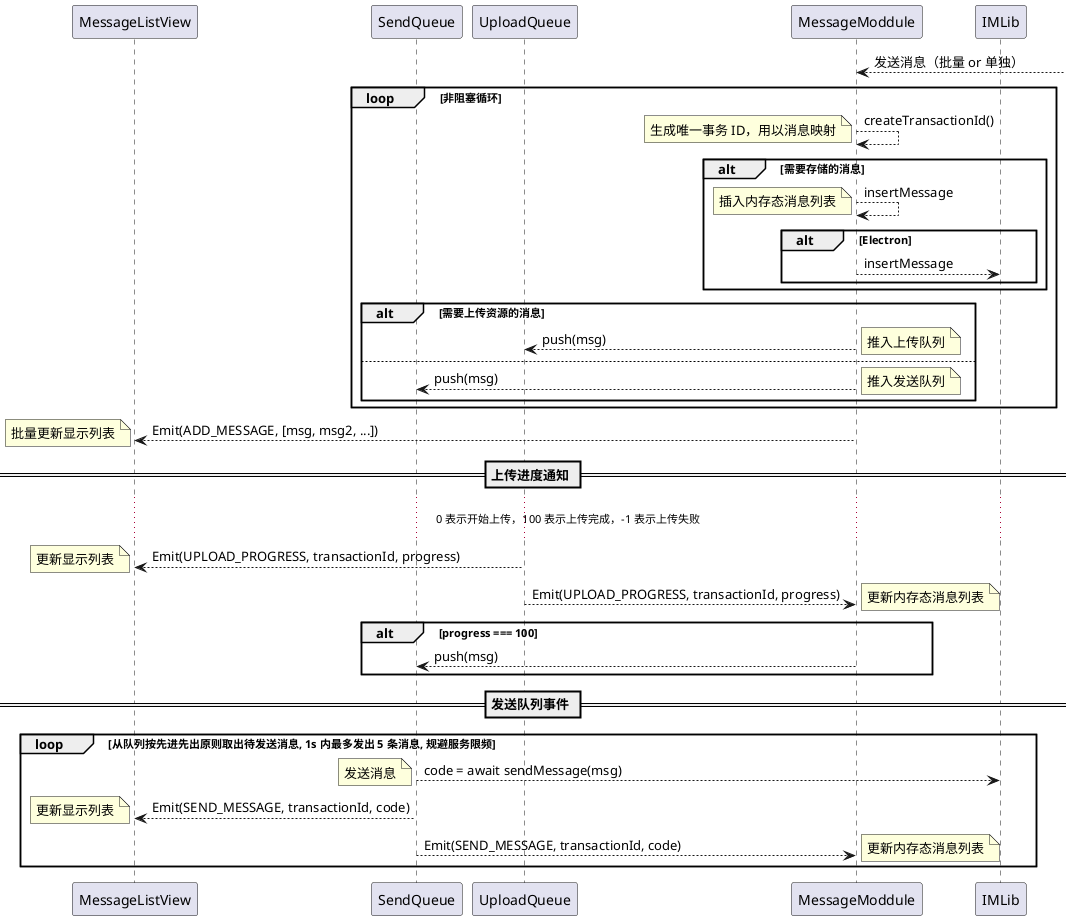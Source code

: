 @startuml msg-queue

participant MessageListView as MV
participant SendQueue as SQ
participant UploadQueue as UQ
participant MessageModdule as MM
participant IMLib

MM <--: 发送消息（批量 or 单独）
loop 非阻塞循环
  MM --> MM: createTransactionId()
  note left: 生成唯一事务 ID，用以消息映射
  alt 需要存储的消息
    MM --> MM: insertMessage
    note left: 插入内存态消息列表
    alt Electron
      MM --> IMLib: insertMessage
    end
  end
  alt 需要上传资源的消息
    MM --> UQ: push(msg)
    note right: 推入上传队列
  else
    MM --> SQ: push(msg)
    note right: 推入发送队列
  end
end

MM --> MV: Emit(ADD_MESSAGE, [msg, msg2, ...])
note left: 批量更新显示列表

== 上传进度通知 ==

... 0 表示开始上传，100 表示上传完成，-1 表示上传失败 ...

UQ --> MV: Emit(UPLOAD_PROGRESS, transactionId, progress)
note left: 更新显示列表
UQ --> MM: Emit(UPLOAD_PROGRESS, transactionId, progress)
note right: 更新内存态消息列表
alt progress === 100
  MM --> SQ: push(msg)
end

== 发送队列事件 ==

loop 从队列按先进先出原则取出待发送消息, 1s 内最多发出 5 条消息, 规避服务限频
  SQ --> IMLib: code = await sendMessage(msg)
  note left: 发送消息
  SQ --> MV: Emit(SEND_MESSAGE, transactionId, code)
  note left: 更新显示列表
  SQ --> MM: Emit(SEND_MESSAGE, transactionId, code)
  note right: 更新内存态消息列表
end

@enduml